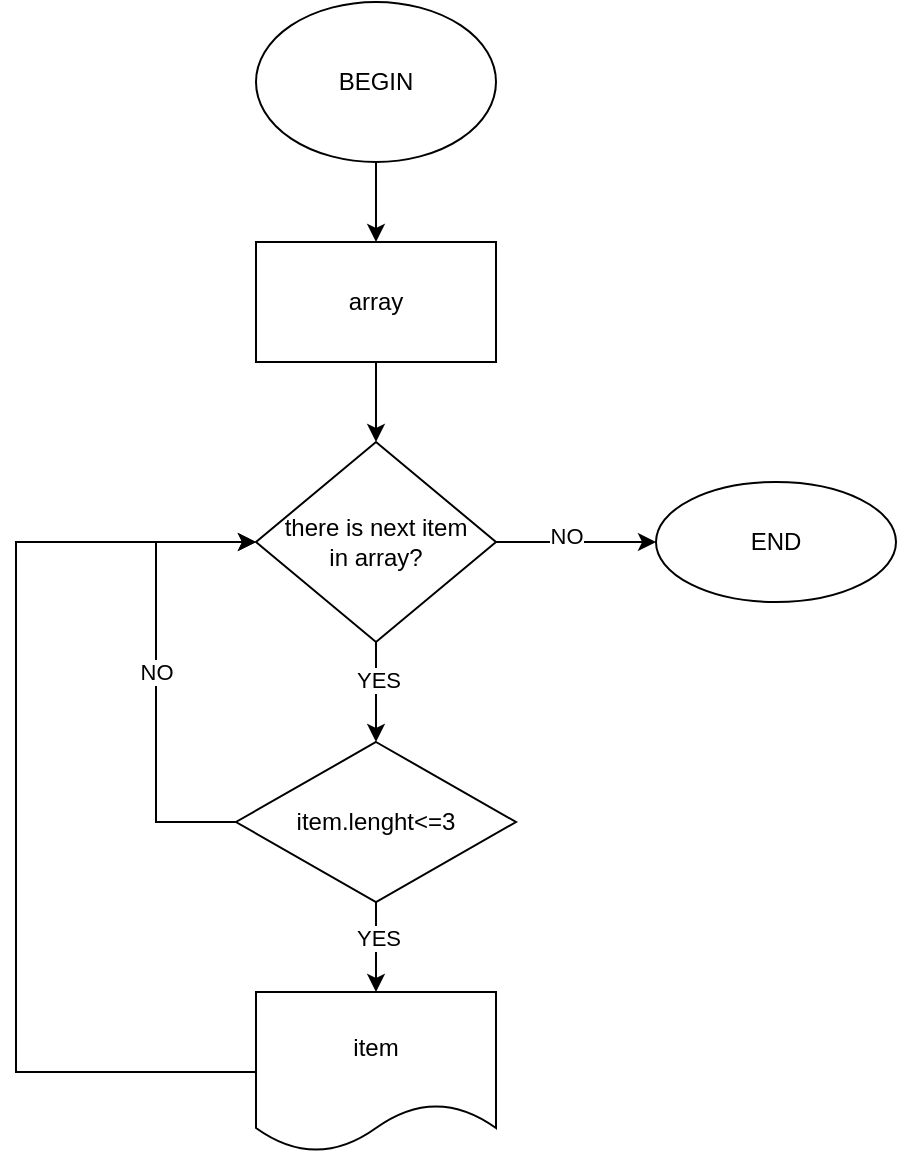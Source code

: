 <mxfile version="20.2.8" type="device"><diagram id="ZwRLXWuxnNOW8WacHxg6" name="Страница 1"><mxGraphModel dx="786" dy="510" grid="1" gridSize="10" guides="1" tooltips="1" connect="1" arrows="1" fold="1" page="1" pageScale="1" pageWidth="827" pageHeight="1169" math="0" shadow="0"><root><mxCell id="0"/><mxCell id="1" parent="0"/><mxCell id="vy7mxGbfanoLvA-VjqdM-3" value="" style="edgeStyle=orthogonalEdgeStyle;rounded=0;orthogonalLoop=1;jettySize=auto;html=1;" edge="1" parent="1" source="vy7mxGbfanoLvA-VjqdM-1" target="vy7mxGbfanoLvA-VjqdM-2"><mxGeometry relative="1" as="geometry"/></mxCell><mxCell id="vy7mxGbfanoLvA-VjqdM-1" value="BEGIN" style="ellipse;whiteSpace=wrap;html=1;" vertex="1" parent="1"><mxGeometry x="280" y="10" width="120" height="80" as="geometry"/></mxCell><mxCell id="vy7mxGbfanoLvA-VjqdM-5" value="" style="edgeStyle=orthogonalEdgeStyle;rounded=0;orthogonalLoop=1;jettySize=auto;html=1;" edge="1" parent="1" source="vy7mxGbfanoLvA-VjqdM-2" target="vy7mxGbfanoLvA-VjqdM-4"><mxGeometry relative="1" as="geometry"/></mxCell><mxCell id="vy7mxGbfanoLvA-VjqdM-2" value="array" style="whiteSpace=wrap;html=1;" vertex="1" parent="1"><mxGeometry x="280" y="130" width="120" height="60" as="geometry"/></mxCell><mxCell id="vy7mxGbfanoLvA-VjqdM-7" value="" style="edgeStyle=orthogonalEdgeStyle;rounded=0;orthogonalLoop=1;jettySize=auto;html=1;" edge="1" parent="1" source="vy7mxGbfanoLvA-VjqdM-4" target="vy7mxGbfanoLvA-VjqdM-6"><mxGeometry relative="1" as="geometry"/></mxCell><mxCell id="vy7mxGbfanoLvA-VjqdM-10" value="YES" style="edgeLabel;html=1;align=center;verticalAlign=middle;resizable=0;points=[];" vertex="1" connectable="0" parent="vy7mxGbfanoLvA-VjqdM-7"><mxGeometry x="-0.24" y="1" relative="1" as="geometry"><mxPoint as="offset"/></mxGeometry></mxCell><mxCell id="vy7mxGbfanoLvA-VjqdM-16" value="" style="edgeStyle=orthogonalEdgeStyle;rounded=0;orthogonalLoop=1;jettySize=auto;html=1;" edge="1" parent="1" source="vy7mxGbfanoLvA-VjqdM-4" target="vy7mxGbfanoLvA-VjqdM-15"><mxGeometry relative="1" as="geometry"/></mxCell><mxCell id="vy7mxGbfanoLvA-VjqdM-17" value="NO" style="edgeLabel;html=1;align=center;verticalAlign=middle;resizable=0;points=[];" vertex="1" connectable="0" parent="vy7mxGbfanoLvA-VjqdM-16"><mxGeometry x="-0.125" y="3" relative="1" as="geometry"><mxPoint as="offset"/></mxGeometry></mxCell><mxCell id="vy7mxGbfanoLvA-VjqdM-4" value="there is next item&lt;br&gt;in array?" style="rhombus;whiteSpace=wrap;html=1;" vertex="1" parent="1"><mxGeometry x="280" y="230" width="120" height="100" as="geometry"/></mxCell><mxCell id="vy7mxGbfanoLvA-VjqdM-9" value="" style="edgeStyle=orthogonalEdgeStyle;rounded=0;orthogonalLoop=1;jettySize=auto;html=1;" edge="1" parent="1" source="vy7mxGbfanoLvA-VjqdM-6" target="vy7mxGbfanoLvA-VjqdM-8"><mxGeometry relative="1" as="geometry"/></mxCell><mxCell id="vy7mxGbfanoLvA-VjqdM-11" value="YES" style="edgeLabel;html=1;align=center;verticalAlign=middle;resizable=0;points=[];" vertex="1" connectable="0" parent="vy7mxGbfanoLvA-VjqdM-9"><mxGeometry x="-0.2" y="1" relative="1" as="geometry"><mxPoint as="offset"/></mxGeometry></mxCell><mxCell id="vy7mxGbfanoLvA-VjqdM-6" value="item.lenght&amp;lt;=3" style="rhombus;whiteSpace=wrap;html=1;" vertex="1" parent="1"><mxGeometry x="270" y="380" width="140" height="80" as="geometry"/></mxCell><mxCell id="vy7mxGbfanoLvA-VjqdM-8" value="item" style="shape=document;whiteSpace=wrap;html=1;boundedLbl=1;" vertex="1" parent="1"><mxGeometry x="280" y="505" width="120" height="80" as="geometry"/></mxCell><mxCell id="vy7mxGbfanoLvA-VjqdM-12" value="NO" style="endArrow=classic;html=1;rounded=0;exitX=0;exitY=0.5;exitDx=0;exitDy=0;entryX=0;entryY=0.5;entryDx=0;entryDy=0;" edge="1" parent="1" source="vy7mxGbfanoLvA-VjqdM-6" target="vy7mxGbfanoLvA-VjqdM-4"><mxGeometry width="50" height="50" relative="1" as="geometry"><mxPoint x="420" y="420" as="sourcePoint"/><mxPoint x="430" y="280" as="targetPoint"/><Array as="points"><mxPoint x="230" y="420"/><mxPoint x="230" y="280"/></Array></mxGeometry></mxCell><mxCell id="vy7mxGbfanoLvA-VjqdM-13" value="" style="endArrow=classic;html=1;rounded=0;exitX=0;exitY=0.5;exitDx=0;exitDy=0;entryX=0;entryY=0.5;entryDx=0;entryDy=0;" edge="1" parent="1" source="vy7mxGbfanoLvA-VjqdM-8" target="vy7mxGbfanoLvA-VjqdM-4"><mxGeometry width="50" height="50" relative="1" as="geometry"><mxPoint x="380" y="400" as="sourcePoint"/><mxPoint x="200" y="545" as="targetPoint"/><Array as="points"><mxPoint x="160" y="545"/><mxPoint x="160" y="280"/></Array></mxGeometry></mxCell><mxCell id="vy7mxGbfanoLvA-VjqdM-15" value="END" style="ellipse;whiteSpace=wrap;html=1;" vertex="1" parent="1"><mxGeometry x="480" y="250" width="120" height="60" as="geometry"/></mxCell></root></mxGraphModel></diagram></mxfile>